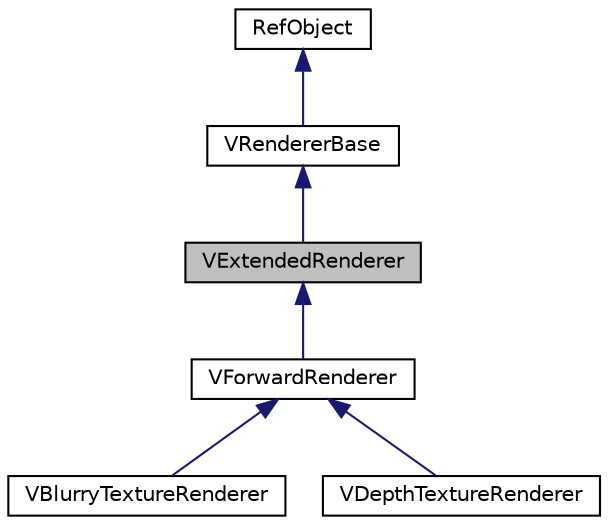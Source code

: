 digraph "VExtendedRenderer"
{
  edge [fontname="Helvetica",fontsize="10",labelfontname="Helvetica",labelfontsize="10"];
  node [fontname="Helvetica",fontsize="10",shape=record];
  Node1 [label="VExtendedRenderer",height=0.2,width=0.4,color="black", fillcolor="grey75", style="filled", fontcolor="black"];
  Node2 -> Node1 [dir="back",color="midnightblue",fontsize="10",style="solid",fontname="Helvetica"];
  Node2 [label="VRendererBase",height=0.2,width=0.4,color="black", fillcolor="white", style="filled",URL="$class_v_renderer_base.html",tooltip="VRendererBase 渲染器基类 "];
  Node3 -> Node2 [dir="back",color="midnightblue",fontsize="10",style="solid",fontname="Helvetica"];
  Node3 [label="RefObject",height=0.2,width=0.4,color="black", fillcolor="white", style="filled",URL="$class_ref_object.html"];
  Node1 -> Node4 [dir="back",color="midnightblue",fontsize="10",style="solid",fontname="Helvetica"];
  Node4 [label="VForwardRenderer",height=0.2,width=0.4,color="black", fillcolor="white", style="filled",URL="$class_v_forward_renderer.html",tooltip="VForwardRenderer 前向渲染器的 "];
  Node4 -> Node5 [dir="back",color="midnightblue",fontsize="10",style="solid",fontname="Helvetica"];
  Node5 [label="VBlurryTextureRenderer",height=0.2,width=0.4,color="black", fillcolor="white", style="filled",URL="$class_v_blurry_texture_renderer.html",tooltip="VBlurryTextureRenderer 模糊纹理渲染器 "];
  Node4 -> Node6 [dir="back",color="midnightblue",fontsize="10",style="solid",fontname="Helvetica"];
  Node6 [label="VDepthTextureRenderer",height=0.2,width=0.4,color="black", fillcolor="white", style="filled",URL="$class_v_depth_texture_renderer.html",tooltip="VDepthTextureRenderer 深度纹理渲染器 "];
}
